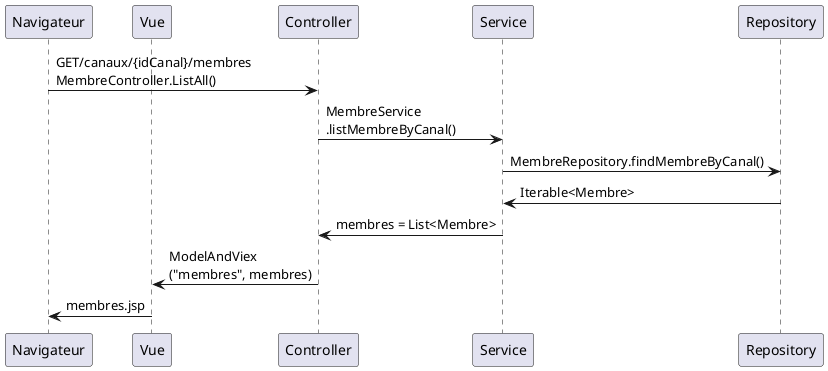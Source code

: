 @startuml
participant Navigateur
participant Vue
Navigateur -> Controller : GET/canaux/{idCanal}/membres\nMembreController.ListAll()
Controller -> Service : MembreService\n.listMembreByCanal()
Service -> Repository : MembreRepository.findMembreByCanal()
Repository -> Service : Iterable<Membre>
Service -> Controller : membres = List<Membre>
Controller -> Vue : ModelAndViex\n("membres", membres)
Vue -> Navigateur : membres.jsp
@enduml
